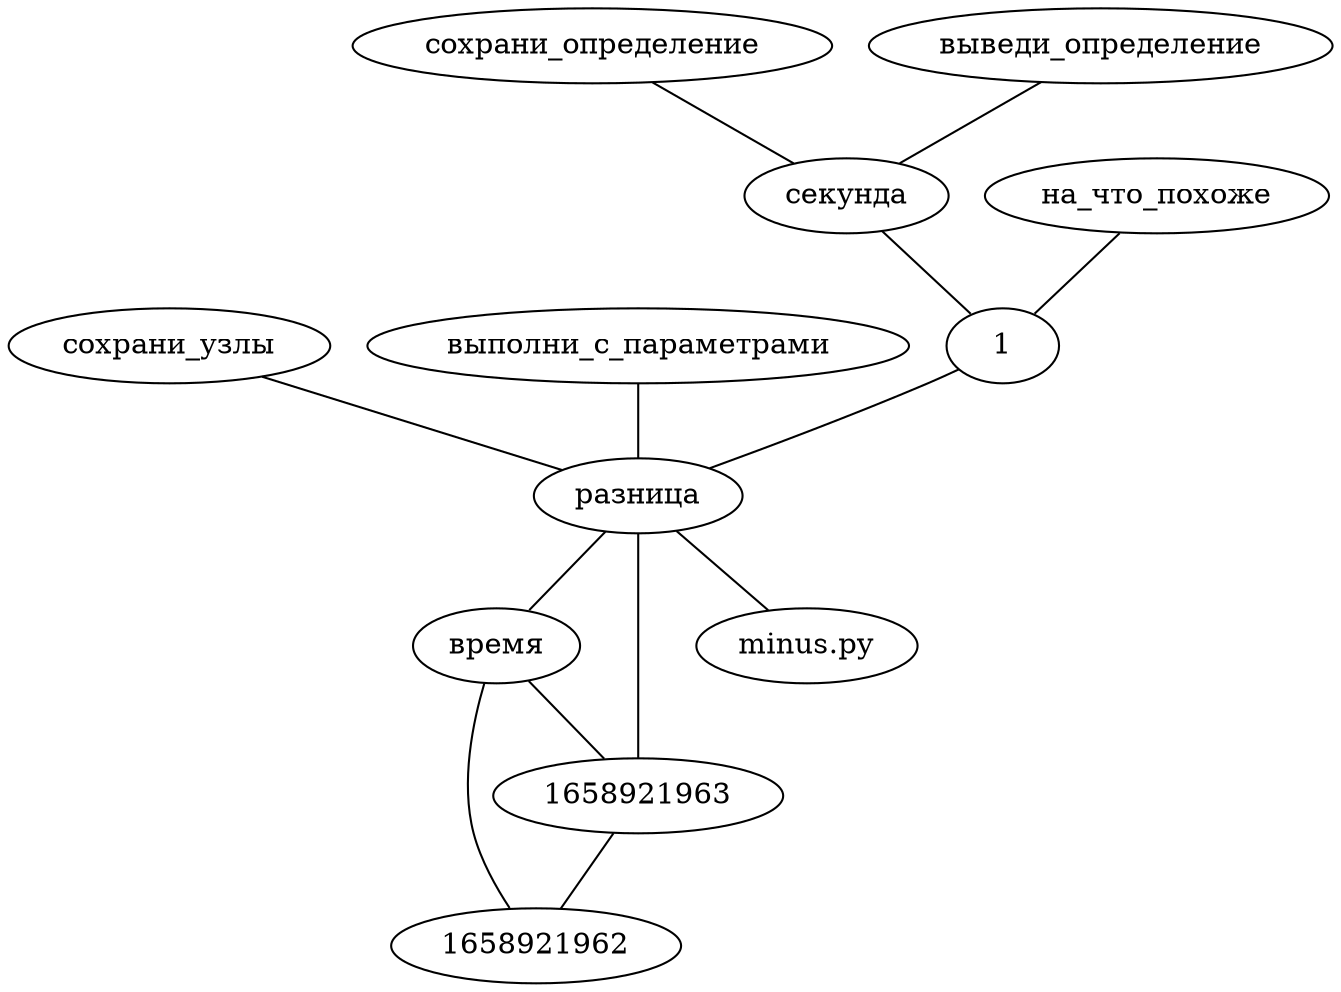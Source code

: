 strict graph G {
"время" -- "1658921962"
"время" -- "1658921963"
"сохрани_узлы" -- "разница"
"разница" -- "minus.py"
"выполни_с_параметрами" -- "разница"
"разница" -- "1658921963"
"1658921963" -- "1658921962"
"сохрани_определение" -- "секунда"
"секунда" -- "1"
"1" -- "разница"
"разница" -- "время"
"выведи_определение" -- "секунда"
"на_что_похоже" -- "1"
}
